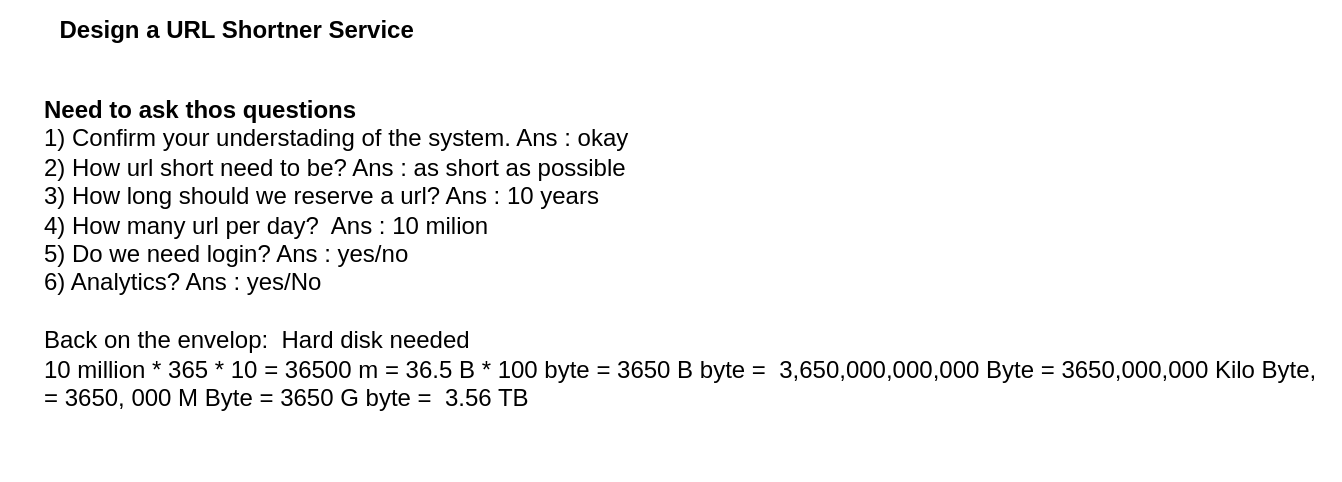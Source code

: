 <mxfile version="24.8.3">
  <diagram name="Page-1" id="y-ZFuvWTaDtMXv03vSU7">
    <mxGraphModel dx="1050" dy="530" grid="1" gridSize="10" guides="1" tooltips="1" connect="1" arrows="1" fold="1" page="1" pageScale="1" pageWidth="850" pageHeight="1100" math="0" shadow="0">
      <root>
        <mxCell id="0" />
        <mxCell id="1" parent="0" />
        <mxCell id="XjijE6OIwFC7-dDBtSXK-2" value="Design a URL Shortner Service&amp;nbsp;" style="text;html=1;align=center;verticalAlign=middle;whiteSpace=wrap;rounded=0;fontStyle=1" vertex="1" parent="1">
          <mxGeometry x="60" y="40" width="240" height="30" as="geometry" />
        </mxCell>
        <mxCell id="XjijE6OIwFC7-dDBtSXK-3" value="&lt;b&gt;Need to ask thos questions&lt;/b&gt;&lt;div&gt;1) Confirm your understading of the system. Ans : okay&lt;/div&gt;&lt;div&gt;2) How url short need to be? Ans : as short as possible&lt;/div&gt;&lt;div&gt;3) How long should we reserve a url? Ans : 10 years&lt;/div&gt;&lt;div&gt;4) How many url per day?&amp;nbsp; Ans : 10 milion&lt;/div&gt;&lt;div&gt;5) Do we need login? Ans : yes/no&lt;/div&gt;&lt;div&gt;6) Analytics? Ans : yes/No&lt;/div&gt;&lt;div&gt;&lt;br&gt;&lt;/div&gt;&lt;div&gt;Back on the envelop:&amp;nbsp; Hard disk needed&amp;nbsp;&lt;/div&gt;&lt;div&gt;10 million * 365 * 10 = 36500 m = 36.5 B * 100 byte = 3650 B byte =&amp;nbsp;&amp;nbsp;3,650,000,000,000 Byte = 3650,000,000 Kilo Byte,&lt;/div&gt;&lt;div&gt;= 3650, 000 M Byte = 3650 G byte =&amp;nbsp; 3.56 TB&lt;/div&gt;" style="text;html=1;align=left;verticalAlign=top;whiteSpace=wrap;rounded=0;" vertex="1" parent="1">
          <mxGeometry x="80" y="81" width="650" height="199" as="geometry" />
        </mxCell>
      </root>
    </mxGraphModel>
  </diagram>
</mxfile>

